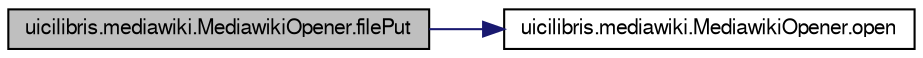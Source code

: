 digraph G
{
  edge [fontname="FreeSans",fontsize="10",labelfontname="FreeSans",labelfontsize="10"];
  node [fontname="FreeSans",fontsize="10",shape=record];
  rankdir="LR";
  Node1 [label="uicilibris.mediawiki.MediawikiOpener.filePut",height=0.2,width=0.4,color="black", fillcolor="grey75", style="filled" fontcolor="black"];
  Node1 -> Node2 [color="midnightblue",fontsize="10",style="solid",fontname="FreeSans"];
  Node2 [label="uicilibris.mediawiki.MediawikiOpener.open",height=0.2,width=0.4,color="black", fillcolor="white", style="filled",URL="$classuicilibris_1_1mediawiki_1_1MediawikiOpener.html#a680b3f909d42e0653bd729147de7abb3",tooltip="a method to open a page in a mediawiki, with previously stored credentials"];
}
